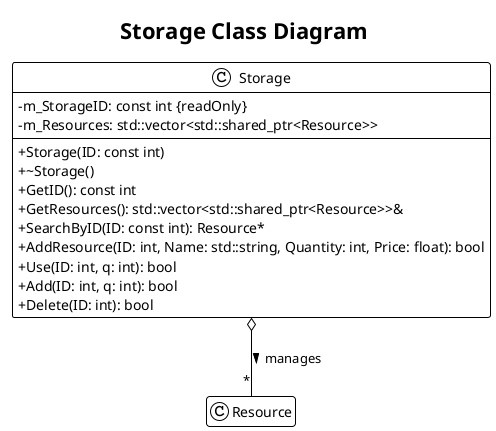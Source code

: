 @startuml
!theme plain
skinparam classAttributeIconSize 0
hide empty members
title Storage Class Diagram

' Forward-declare the Resource class to show the relationship
class Resource

class Storage {
  - m_StorageID: const int {readOnly}
  - m_Resources: std::vector<std::shared_ptr<Resource>>
  --
  + Storage(ID: const int)
  + ~Storage()
  + GetID(): const int
  + GetResources(): std::vector<std::shared_ptr<Resource>>&
  + SearchByID(ID: const int): Resource*
  + AddResource(ID: int, Name: std::string, Quantity: int, Price: float): bool
  + Use(ID: int, q: int): bool
  + Add(ID: int, q: int): bool
  + Delete(ID: int): bool
}

' --- Relationships ---
' Storage aggregates a collection of Resource objects.
' The open diamond represents aggregation (shared ownership).
Storage o-- "*" Resource : manages >

@enduml